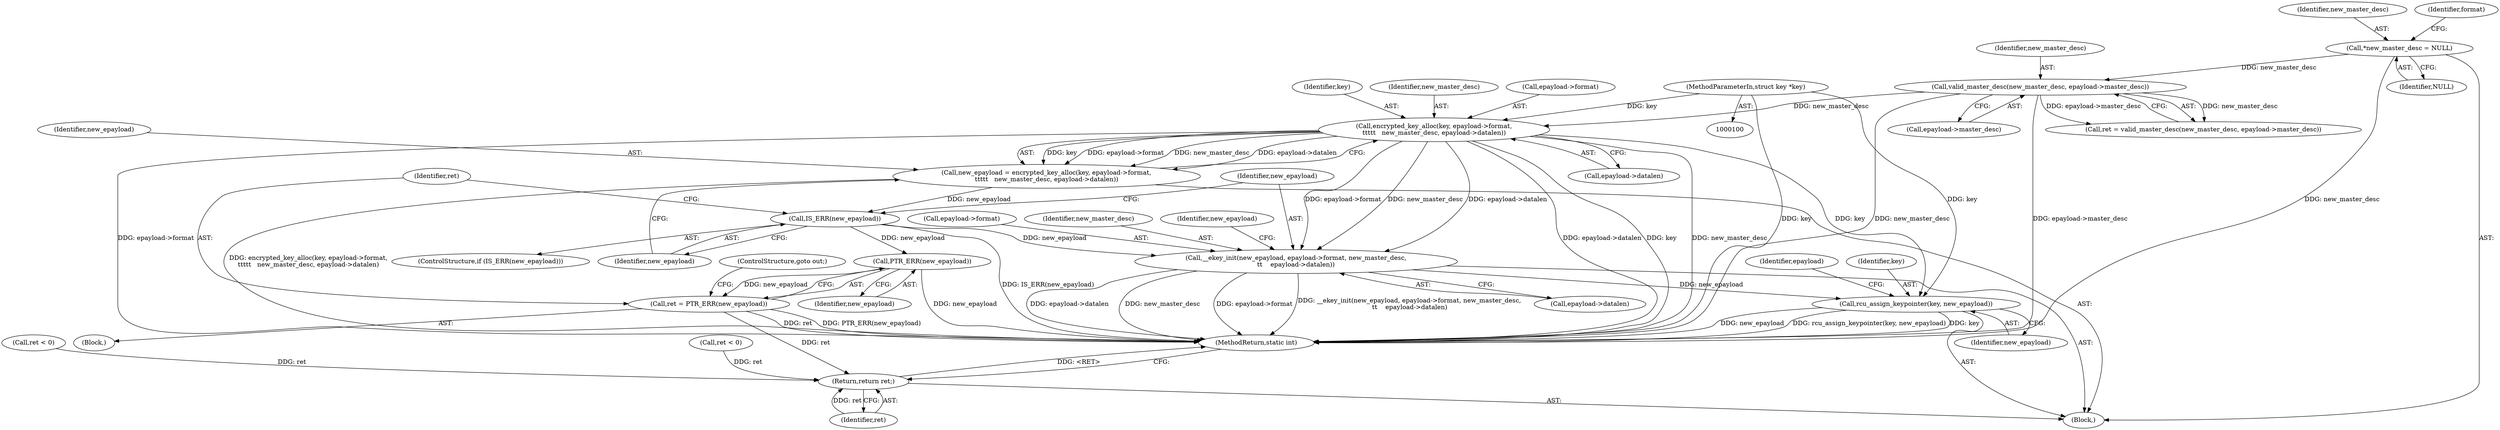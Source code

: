 digraph "0_linux_096fe9eaea40a17e125569f9e657e34cdb6d73bd@API" {
"1000213" [label="(Call,encrypted_key_alloc(key, epayload->format,\n\t\t\t\t\t   new_master_desc, epayload->datalen))"];
"1000101" [label="(MethodParameterIn,struct key *key)"];
"1000201" [label="(Call,valid_master_desc(new_master_desc, epayload->master_desc))"];
"1000117" [label="(Call,*new_master_desc = NULL)"];
"1000211" [label="(Call,new_epayload = encrypted_key_alloc(key, epayload->format,\n\t\t\t\t\t   new_master_desc, epayload->datalen))"];
"1000223" [label="(Call,IS_ERR(new_epayload))"];
"1000228" [label="(Call,PTR_ERR(new_epayload))"];
"1000226" [label="(Call,ret = PTR_ERR(new_epayload))"];
"1000270" [label="(Return,return ret;)"];
"1000231" [label="(Call,__ekey_init(new_epayload, epayload->format, new_master_desc,\n\t\t    epayload->datalen))"];
"1000258" [label="(Call,rcu_assign_keypointer(key, new_epayload))"];
"1000195" [label="(Call,ret < 0)"];
"1000199" [label="(Call,ret = valid_master_desc(new_master_desc, epayload->master_desc))"];
"1000271" [label="(Identifier,ret)"];
"1000117" [label="(Call,*new_master_desc = NULL)"];
"1000118" [label="(Identifier,new_master_desc)"];
"1000258" [label="(Call,rcu_assign_keypointer(key, new_epayload))"];
"1000119" [label="(Identifier,NULL)"];
"1000233" [label="(Call,epayload->format)"];
"1000103" [label="(Block,)"];
"1000226" [label="(Call,ret = PTR_ERR(new_epayload))"];
"1000237" [label="(Call,epayload->datalen)"];
"1000214" [label="(Identifier,key)"];
"1000203" [label="(Call,epayload->master_desc)"];
"1000212" [label="(Identifier,new_epayload)"];
"1000222" [label="(ControlStructure,if (IS_ERR(new_epayload)))"];
"1000232" [label="(Identifier,new_epayload)"];
"1000225" [label="(Block,)"];
"1000218" [label="(Identifier,new_master_desc)"];
"1000215" [label="(Call,epayload->format)"];
"1000230" [label="(ControlStructure,goto out;)"];
"1000270" [label="(Return,return ret;)"];
"1000260" [label="(Identifier,new_epayload)"];
"1000228" [label="(Call,PTR_ERR(new_epayload))"];
"1000259" [label="(Identifier,key)"];
"1000101" [label="(MethodParameterIn,struct key *key)"];
"1000231" [label="(Call,__ekey_init(new_epayload, epayload->format, new_master_desc,\n\t\t    epayload->datalen))"];
"1000223" [label="(Call,IS_ERR(new_epayload))"];
"1000272" [label="(MethodReturn,static int)"];
"1000236" [label="(Identifier,new_master_desc)"];
"1000224" [label="(Identifier,new_epayload)"];
"1000264" [label="(Identifier,epayload)"];
"1000219" [label="(Call,epayload->datalen)"];
"1000242" [label="(Identifier,new_epayload)"];
"1000211" [label="(Call,new_epayload = encrypted_key_alloc(key, epayload->format,\n\t\t\t\t\t   new_master_desc, epayload->datalen))"];
"1000227" [label="(Identifier,ret)"];
"1000202" [label="(Identifier,new_master_desc)"];
"1000201" [label="(Call,valid_master_desc(new_master_desc, epayload->master_desc))"];
"1000229" [label="(Identifier,new_epayload)"];
"1000213" [label="(Call,encrypted_key_alloc(key, epayload->format,\n\t\t\t\t\t   new_master_desc, epayload->datalen))"];
"1000122" [label="(Identifier,format)"];
"1000207" [label="(Call,ret < 0)"];
"1000213" -> "1000211"  [label="AST: "];
"1000213" -> "1000219"  [label="CFG: "];
"1000214" -> "1000213"  [label="AST: "];
"1000215" -> "1000213"  [label="AST: "];
"1000218" -> "1000213"  [label="AST: "];
"1000219" -> "1000213"  [label="AST: "];
"1000211" -> "1000213"  [label="CFG: "];
"1000213" -> "1000272"  [label="DDG: epayload->datalen"];
"1000213" -> "1000272"  [label="DDG: key"];
"1000213" -> "1000272"  [label="DDG: new_master_desc"];
"1000213" -> "1000272"  [label="DDG: epayload->format"];
"1000213" -> "1000211"  [label="DDG: key"];
"1000213" -> "1000211"  [label="DDG: epayload->format"];
"1000213" -> "1000211"  [label="DDG: new_master_desc"];
"1000213" -> "1000211"  [label="DDG: epayload->datalen"];
"1000101" -> "1000213"  [label="DDG: key"];
"1000201" -> "1000213"  [label="DDG: new_master_desc"];
"1000213" -> "1000231"  [label="DDG: epayload->format"];
"1000213" -> "1000231"  [label="DDG: new_master_desc"];
"1000213" -> "1000231"  [label="DDG: epayload->datalen"];
"1000213" -> "1000258"  [label="DDG: key"];
"1000101" -> "1000100"  [label="AST: "];
"1000101" -> "1000272"  [label="DDG: key"];
"1000101" -> "1000258"  [label="DDG: key"];
"1000201" -> "1000199"  [label="AST: "];
"1000201" -> "1000203"  [label="CFG: "];
"1000202" -> "1000201"  [label="AST: "];
"1000203" -> "1000201"  [label="AST: "];
"1000199" -> "1000201"  [label="CFG: "];
"1000201" -> "1000272"  [label="DDG: epayload->master_desc"];
"1000201" -> "1000272"  [label="DDG: new_master_desc"];
"1000201" -> "1000199"  [label="DDG: new_master_desc"];
"1000201" -> "1000199"  [label="DDG: epayload->master_desc"];
"1000117" -> "1000201"  [label="DDG: new_master_desc"];
"1000117" -> "1000103"  [label="AST: "];
"1000117" -> "1000119"  [label="CFG: "];
"1000118" -> "1000117"  [label="AST: "];
"1000119" -> "1000117"  [label="AST: "];
"1000122" -> "1000117"  [label="CFG: "];
"1000117" -> "1000272"  [label="DDG: new_master_desc"];
"1000211" -> "1000103"  [label="AST: "];
"1000212" -> "1000211"  [label="AST: "];
"1000224" -> "1000211"  [label="CFG: "];
"1000211" -> "1000272"  [label="DDG: encrypted_key_alloc(key, epayload->format,\n\t\t\t\t\t   new_master_desc, epayload->datalen)"];
"1000211" -> "1000223"  [label="DDG: new_epayload"];
"1000223" -> "1000222"  [label="AST: "];
"1000223" -> "1000224"  [label="CFG: "];
"1000224" -> "1000223"  [label="AST: "];
"1000227" -> "1000223"  [label="CFG: "];
"1000232" -> "1000223"  [label="CFG: "];
"1000223" -> "1000272"  [label="DDG: IS_ERR(new_epayload)"];
"1000223" -> "1000228"  [label="DDG: new_epayload"];
"1000223" -> "1000231"  [label="DDG: new_epayload"];
"1000228" -> "1000226"  [label="AST: "];
"1000228" -> "1000229"  [label="CFG: "];
"1000229" -> "1000228"  [label="AST: "];
"1000226" -> "1000228"  [label="CFG: "];
"1000228" -> "1000272"  [label="DDG: new_epayload"];
"1000228" -> "1000226"  [label="DDG: new_epayload"];
"1000226" -> "1000225"  [label="AST: "];
"1000227" -> "1000226"  [label="AST: "];
"1000230" -> "1000226"  [label="CFG: "];
"1000226" -> "1000272"  [label="DDG: ret"];
"1000226" -> "1000272"  [label="DDG: PTR_ERR(new_epayload)"];
"1000226" -> "1000270"  [label="DDG: ret"];
"1000270" -> "1000103"  [label="AST: "];
"1000270" -> "1000271"  [label="CFG: "];
"1000271" -> "1000270"  [label="AST: "];
"1000272" -> "1000270"  [label="CFG: "];
"1000270" -> "1000272"  [label="DDG: <RET>"];
"1000271" -> "1000270"  [label="DDG: ret"];
"1000207" -> "1000270"  [label="DDG: ret"];
"1000195" -> "1000270"  [label="DDG: ret"];
"1000231" -> "1000103"  [label="AST: "];
"1000231" -> "1000237"  [label="CFG: "];
"1000232" -> "1000231"  [label="AST: "];
"1000233" -> "1000231"  [label="AST: "];
"1000236" -> "1000231"  [label="AST: "];
"1000237" -> "1000231"  [label="AST: "];
"1000242" -> "1000231"  [label="CFG: "];
"1000231" -> "1000272"  [label="DDG: epayload->datalen"];
"1000231" -> "1000272"  [label="DDG: new_master_desc"];
"1000231" -> "1000272"  [label="DDG: epayload->format"];
"1000231" -> "1000272"  [label="DDG: __ekey_init(new_epayload, epayload->format, new_master_desc,\n\t\t    epayload->datalen)"];
"1000231" -> "1000258"  [label="DDG: new_epayload"];
"1000258" -> "1000103"  [label="AST: "];
"1000258" -> "1000260"  [label="CFG: "];
"1000259" -> "1000258"  [label="AST: "];
"1000260" -> "1000258"  [label="AST: "];
"1000264" -> "1000258"  [label="CFG: "];
"1000258" -> "1000272"  [label="DDG: key"];
"1000258" -> "1000272"  [label="DDG: new_epayload"];
"1000258" -> "1000272"  [label="DDG: rcu_assign_keypointer(key, new_epayload)"];
}
